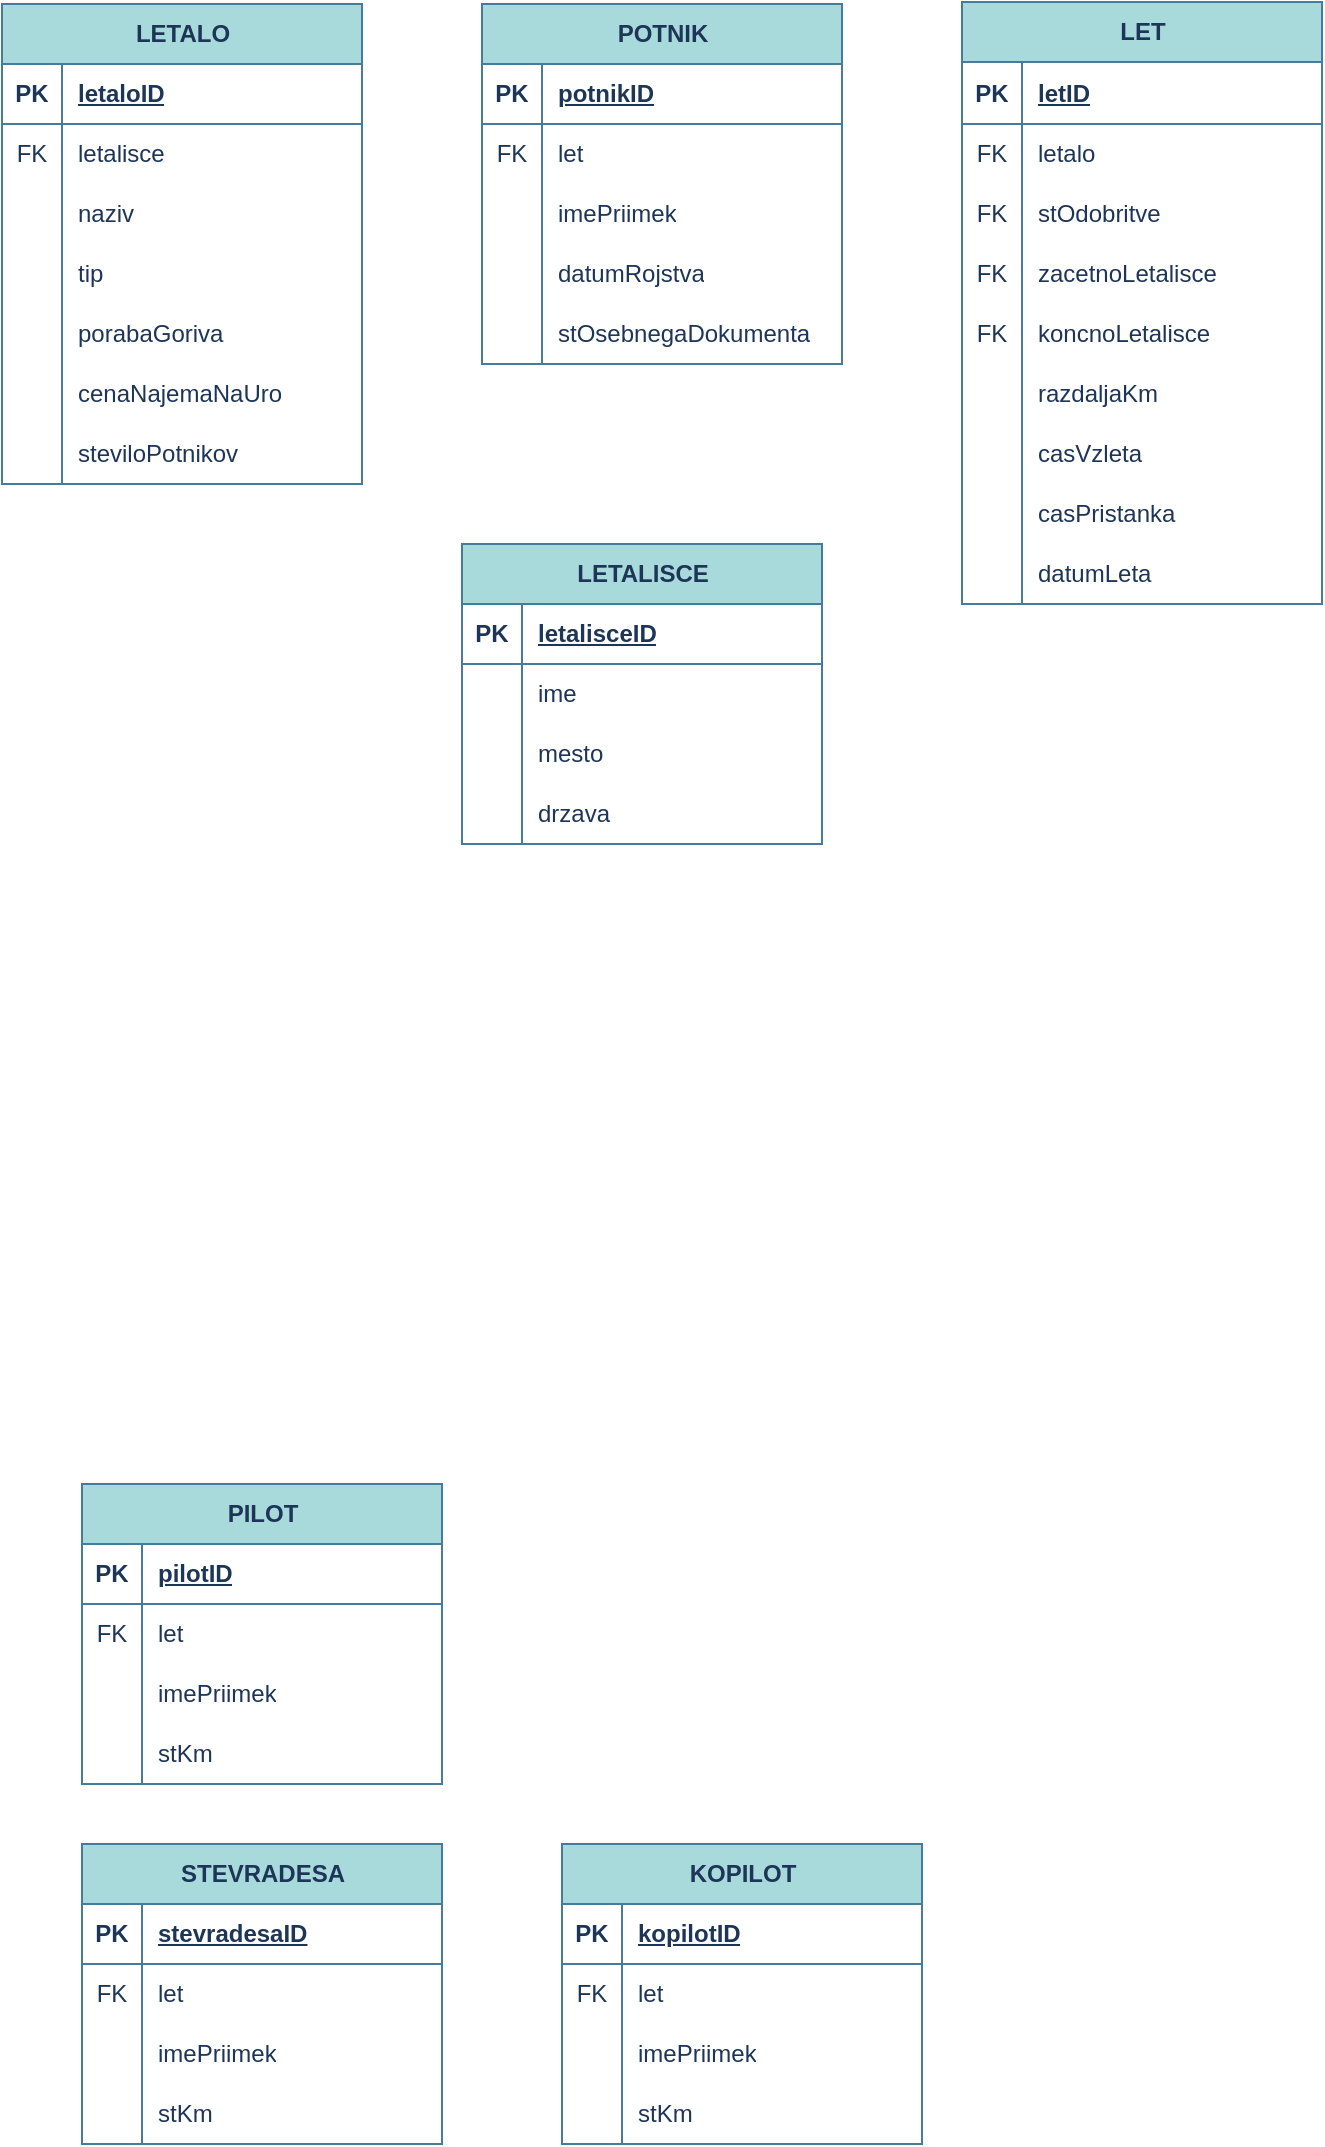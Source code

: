 <mxfile version="22.0.8" type="github">
  <diagram id="R2lEEEUBdFMjLlhIrx00" name="Page-1">
    <mxGraphModel dx="1434" dy="768" grid="1" gridSize="10" guides="1" tooltips="1" connect="1" arrows="1" fold="1" page="1" pageScale="1" pageWidth="850" pageHeight="1100" math="0" shadow="0" extFonts="Permanent Marker^https://fonts.googleapis.com/css?family=Permanent+Marker">
      <root>
        <mxCell id="0" />
        <mxCell id="1" parent="0" />
        <mxCell id="egtI12HdHdnniE_U_lsM-28" value="POTNIK" style="shape=table;startSize=30;container=1;collapsible=1;childLayout=tableLayout;fixedRows=1;rowLines=0;fontStyle=1;align=center;resizeLast=1;html=1;rounded=0;labelBackgroundColor=none;fillColor=#A8DADC;strokeColor=#457B9D;fontColor=#1D3557;" parent="1" vertex="1">
          <mxGeometry x="250" y="10" width="180" height="180" as="geometry" />
        </mxCell>
        <mxCell id="egtI12HdHdnniE_U_lsM-29" value="" style="shape=tableRow;horizontal=0;startSize=0;swimlaneHead=0;swimlaneBody=0;fillColor=none;collapsible=0;dropTarget=0;points=[[0,0.5],[1,0.5]];portConstraint=eastwest;top=0;left=0;right=0;bottom=1;rounded=0;labelBackgroundColor=none;strokeColor=#457B9D;fontColor=#1D3557;" parent="egtI12HdHdnniE_U_lsM-28" vertex="1">
          <mxGeometry y="30" width="180" height="30" as="geometry" />
        </mxCell>
        <mxCell id="egtI12HdHdnniE_U_lsM-30" value="PK" style="shape=partialRectangle;connectable=0;fillColor=none;top=0;left=0;bottom=0;right=0;fontStyle=1;overflow=hidden;whiteSpace=wrap;html=1;rounded=0;labelBackgroundColor=none;strokeColor=#457B9D;fontColor=#1D3557;" parent="egtI12HdHdnniE_U_lsM-29" vertex="1">
          <mxGeometry width="30" height="30" as="geometry">
            <mxRectangle width="30" height="30" as="alternateBounds" />
          </mxGeometry>
        </mxCell>
        <mxCell id="egtI12HdHdnniE_U_lsM-31" value="potnikID" style="shape=partialRectangle;connectable=0;fillColor=none;top=0;left=0;bottom=0;right=0;align=left;spacingLeft=6;fontStyle=5;overflow=hidden;whiteSpace=wrap;html=1;rounded=0;labelBackgroundColor=none;strokeColor=#457B9D;fontColor=#1D3557;" parent="egtI12HdHdnniE_U_lsM-29" vertex="1">
          <mxGeometry x="30" width="150" height="30" as="geometry">
            <mxRectangle width="150" height="30" as="alternateBounds" />
          </mxGeometry>
        </mxCell>
        <mxCell id="BORFe823QQKGaRl6IUb--120" style="shape=tableRow;horizontal=0;startSize=0;swimlaneHead=0;swimlaneBody=0;fillColor=none;collapsible=0;dropTarget=0;points=[[0,0.5],[1,0.5]];portConstraint=eastwest;top=0;left=0;right=0;bottom=0;rounded=0;labelBackgroundColor=none;strokeColor=#457B9D;fontColor=#1D3557;" vertex="1" parent="egtI12HdHdnniE_U_lsM-28">
          <mxGeometry y="60" width="180" height="30" as="geometry" />
        </mxCell>
        <mxCell id="BORFe823QQKGaRl6IUb--121" value="FK" style="shape=partialRectangle;connectable=0;fillColor=none;top=0;left=0;bottom=0;right=0;editable=1;overflow=hidden;whiteSpace=wrap;html=1;rounded=0;labelBackgroundColor=none;strokeColor=#457B9D;fontColor=#1D3557;" vertex="1" parent="BORFe823QQKGaRl6IUb--120">
          <mxGeometry width="30" height="30" as="geometry">
            <mxRectangle width="30" height="30" as="alternateBounds" />
          </mxGeometry>
        </mxCell>
        <mxCell id="BORFe823QQKGaRl6IUb--122" value="let" style="shape=partialRectangle;connectable=0;fillColor=none;top=0;left=0;bottom=0;right=0;align=left;spacingLeft=6;overflow=hidden;whiteSpace=wrap;html=1;rounded=0;labelBackgroundColor=none;strokeColor=#457B9D;fontColor=#1D3557;" vertex="1" parent="BORFe823QQKGaRl6IUb--120">
          <mxGeometry x="30" width="150" height="30" as="geometry">
            <mxRectangle width="150" height="30" as="alternateBounds" />
          </mxGeometry>
        </mxCell>
        <mxCell id="egtI12HdHdnniE_U_lsM-32" value="" style="shape=tableRow;horizontal=0;startSize=0;swimlaneHead=0;swimlaneBody=0;fillColor=none;collapsible=0;dropTarget=0;points=[[0,0.5],[1,0.5]];portConstraint=eastwest;top=0;left=0;right=0;bottom=0;rounded=0;labelBackgroundColor=none;strokeColor=#457B9D;fontColor=#1D3557;" parent="egtI12HdHdnniE_U_lsM-28" vertex="1">
          <mxGeometry y="90" width="180" height="30" as="geometry" />
        </mxCell>
        <mxCell id="egtI12HdHdnniE_U_lsM-33" value="" style="shape=partialRectangle;connectable=0;fillColor=none;top=0;left=0;bottom=0;right=0;editable=1;overflow=hidden;whiteSpace=wrap;html=1;rounded=0;labelBackgroundColor=none;strokeColor=#457B9D;fontColor=#1D3557;" parent="egtI12HdHdnniE_U_lsM-32" vertex="1">
          <mxGeometry width="30" height="30" as="geometry">
            <mxRectangle width="30" height="30" as="alternateBounds" />
          </mxGeometry>
        </mxCell>
        <mxCell id="egtI12HdHdnniE_U_lsM-34" value="imePriimek" style="shape=partialRectangle;connectable=0;fillColor=none;top=0;left=0;bottom=0;right=0;align=left;spacingLeft=6;overflow=hidden;whiteSpace=wrap;html=1;rounded=0;labelBackgroundColor=none;strokeColor=#457B9D;fontColor=#1D3557;" parent="egtI12HdHdnniE_U_lsM-32" vertex="1">
          <mxGeometry x="30" width="150" height="30" as="geometry">
            <mxRectangle width="150" height="30" as="alternateBounds" />
          </mxGeometry>
        </mxCell>
        <mxCell id="egtI12HdHdnniE_U_lsM-35" value="" style="shape=tableRow;horizontal=0;startSize=0;swimlaneHead=0;swimlaneBody=0;fillColor=none;collapsible=0;dropTarget=0;points=[[0,0.5],[1,0.5]];portConstraint=eastwest;top=0;left=0;right=0;bottom=0;rounded=0;labelBackgroundColor=none;strokeColor=#457B9D;fontColor=#1D3557;" parent="egtI12HdHdnniE_U_lsM-28" vertex="1">
          <mxGeometry y="120" width="180" height="30" as="geometry" />
        </mxCell>
        <mxCell id="egtI12HdHdnniE_U_lsM-36" value="" style="shape=partialRectangle;connectable=0;fillColor=none;top=0;left=0;bottom=0;right=0;editable=1;overflow=hidden;whiteSpace=wrap;html=1;rounded=0;labelBackgroundColor=none;strokeColor=#457B9D;fontColor=#1D3557;" parent="egtI12HdHdnniE_U_lsM-35" vertex="1">
          <mxGeometry width="30" height="30" as="geometry">
            <mxRectangle width="30" height="30" as="alternateBounds" />
          </mxGeometry>
        </mxCell>
        <mxCell id="egtI12HdHdnniE_U_lsM-37" value="datumRojstva" style="shape=partialRectangle;connectable=0;fillColor=none;top=0;left=0;bottom=0;right=0;align=left;spacingLeft=6;overflow=hidden;whiteSpace=wrap;html=1;rounded=0;labelBackgroundColor=none;strokeColor=#457B9D;fontColor=#1D3557;" parent="egtI12HdHdnniE_U_lsM-35" vertex="1">
          <mxGeometry x="30" width="150" height="30" as="geometry">
            <mxRectangle width="150" height="30" as="alternateBounds" />
          </mxGeometry>
        </mxCell>
        <mxCell id="egtI12HdHdnniE_U_lsM-38" value="" style="shape=tableRow;horizontal=0;startSize=0;swimlaneHead=0;swimlaneBody=0;fillColor=none;collapsible=0;dropTarget=0;points=[[0,0.5],[1,0.5]];portConstraint=eastwest;top=0;left=0;right=0;bottom=0;rounded=0;labelBackgroundColor=none;strokeColor=#457B9D;fontColor=#1D3557;" parent="egtI12HdHdnniE_U_lsM-28" vertex="1">
          <mxGeometry y="150" width="180" height="30" as="geometry" />
        </mxCell>
        <mxCell id="egtI12HdHdnniE_U_lsM-39" value="" style="shape=partialRectangle;connectable=0;fillColor=none;top=0;left=0;bottom=0;right=0;editable=1;overflow=hidden;whiteSpace=wrap;html=1;rounded=0;labelBackgroundColor=none;strokeColor=#457B9D;fontColor=#1D3557;" parent="egtI12HdHdnniE_U_lsM-38" vertex="1">
          <mxGeometry width="30" height="30" as="geometry">
            <mxRectangle width="30" height="30" as="alternateBounds" />
          </mxGeometry>
        </mxCell>
        <mxCell id="egtI12HdHdnniE_U_lsM-40" value="stOsebnegaDokumenta" style="shape=partialRectangle;connectable=0;fillColor=none;top=0;left=0;bottom=0;right=0;align=left;spacingLeft=6;overflow=hidden;whiteSpace=wrap;html=1;rounded=0;labelBackgroundColor=none;strokeColor=#457B9D;fontColor=#1D3557;" parent="egtI12HdHdnniE_U_lsM-38" vertex="1">
          <mxGeometry x="30" width="150" height="30" as="geometry">
            <mxRectangle width="150" height="30" as="alternateBounds" />
          </mxGeometry>
        </mxCell>
        <mxCell id="BORFe823QQKGaRl6IUb--1" value="LET" style="shape=table;startSize=30;container=1;collapsible=1;childLayout=tableLayout;fixedRows=1;rowLines=0;fontStyle=1;align=center;resizeLast=1;html=1;rounded=0;labelBackgroundColor=none;fillColor=#A8DADC;strokeColor=#457B9D;fontColor=#1D3557;" vertex="1" parent="1">
          <mxGeometry x="490" y="9" width="180" height="301" as="geometry" />
        </mxCell>
        <mxCell id="BORFe823QQKGaRl6IUb--2" value="" style="shape=tableRow;horizontal=0;startSize=0;swimlaneHead=0;swimlaneBody=0;fillColor=none;collapsible=0;dropTarget=0;points=[[0,0.5],[1,0.5]];portConstraint=eastwest;top=0;left=0;right=0;bottom=1;rounded=0;labelBackgroundColor=none;strokeColor=#457B9D;fontColor=#1D3557;" vertex="1" parent="BORFe823QQKGaRl6IUb--1">
          <mxGeometry y="30" width="180" height="31" as="geometry" />
        </mxCell>
        <mxCell id="BORFe823QQKGaRl6IUb--3" value="PK" style="shape=partialRectangle;connectable=0;fillColor=none;top=0;left=0;bottom=0;right=0;fontStyle=1;overflow=hidden;whiteSpace=wrap;html=1;rounded=0;labelBackgroundColor=none;strokeColor=#457B9D;fontColor=#1D3557;" vertex="1" parent="BORFe823QQKGaRl6IUb--2">
          <mxGeometry width="30" height="31" as="geometry">
            <mxRectangle width="30" height="31" as="alternateBounds" />
          </mxGeometry>
        </mxCell>
        <mxCell id="BORFe823QQKGaRl6IUb--4" value="letID" style="shape=partialRectangle;connectable=0;fillColor=none;top=0;left=0;bottom=0;right=0;align=left;spacingLeft=6;fontStyle=5;overflow=hidden;whiteSpace=wrap;html=1;rounded=0;labelBackgroundColor=none;strokeColor=#457B9D;fontColor=#1D3557;" vertex="1" parent="BORFe823QQKGaRl6IUb--2">
          <mxGeometry x="30" width="150" height="31" as="geometry">
            <mxRectangle width="150" height="31" as="alternateBounds" />
          </mxGeometry>
        </mxCell>
        <mxCell id="BORFe823QQKGaRl6IUb--95" style="shape=tableRow;horizontal=0;startSize=0;swimlaneHead=0;swimlaneBody=0;fillColor=none;collapsible=0;dropTarget=0;points=[[0,0.5],[1,0.5]];portConstraint=eastwest;top=0;left=0;right=0;bottom=0;rounded=0;labelBackgroundColor=none;strokeColor=#457B9D;fontColor=#1D3557;" vertex="1" parent="BORFe823QQKGaRl6IUb--1">
          <mxGeometry y="61" width="180" height="30" as="geometry" />
        </mxCell>
        <mxCell id="BORFe823QQKGaRl6IUb--96" value="FK" style="shape=partialRectangle;connectable=0;fillColor=none;top=0;left=0;bottom=0;right=0;editable=1;overflow=hidden;whiteSpace=wrap;html=1;rounded=0;labelBackgroundColor=none;strokeColor=#457B9D;fontColor=#1D3557;" vertex="1" parent="BORFe823QQKGaRl6IUb--95">
          <mxGeometry width="30" height="30" as="geometry">
            <mxRectangle width="30" height="30" as="alternateBounds" />
          </mxGeometry>
        </mxCell>
        <mxCell id="BORFe823QQKGaRl6IUb--97" value="letalo" style="shape=partialRectangle;connectable=0;fillColor=none;top=0;left=0;bottom=0;right=0;align=left;spacingLeft=6;overflow=hidden;whiteSpace=wrap;html=1;rounded=0;labelBackgroundColor=none;strokeColor=#457B9D;fontColor=#1D3557;" vertex="1" parent="BORFe823QQKGaRl6IUb--95">
          <mxGeometry x="30" width="150" height="30" as="geometry">
            <mxRectangle width="150" height="30" as="alternateBounds" />
          </mxGeometry>
        </mxCell>
        <mxCell id="BORFe823QQKGaRl6IUb--98" style="shape=tableRow;horizontal=0;startSize=0;swimlaneHead=0;swimlaneBody=0;fillColor=none;collapsible=0;dropTarget=0;points=[[0,0.5],[1,0.5]];portConstraint=eastwest;top=0;left=0;right=0;bottom=0;rounded=0;labelBackgroundColor=none;strokeColor=#457B9D;fontColor=#1D3557;" vertex="1" parent="BORFe823QQKGaRl6IUb--1">
          <mxGeometry y="91" width="180" height="30" as="geometry" />
        </mxCell>
        <mxCell id="BORFe823QQKGaRl6IUb--99" value="FK" style="shape=partialRectangle;connectable=0;fillColor=none;top=0;left=0;bottom=0;right=0;editable=1;overflow=hidden;whiteSpace=wrap;html=1;rounded=0;labelBackgroundColor=none;strokeColor=#457B9D;fontColor=#1D3557;" vertex="1" parent="BORFe823QQKGaRl6IUb--98">
          <mxGeometry width="30" height="30" as="geometry">
            <mxRectangle width="30" height="30" as="alternateBounds" />
          </mxGeometry>
        </mxCell>
        <mxCell id="BORFe823QQKGaRl6IUb--100" value="stOdobritve" style="shape=partialRectangle;connectable=0;fillColor=none;top=0;left=0;bottom=0;right=0;align=left;spacingLeft=6;overflow=hidden;whiteSpace=wrap;html=1;rounded=0;labelBackgroundColor=none;strokeColor=#457B9D;fontColor=#1D3557;" vertex="1" parent="BORFe823QQKGaRl6IUb--98">
          <mxGeometry x="30" width="150" height="30" as="geometry">
            <mxRectangle width="150" height="30" as="alternateBounds" />
          </mxGeometry>
        </mxCell>
        <mxCell id="BORFe823QQKGaRl6IUb--5" value="" style="shape=tableRow;horizontal=0;startSize=0;swimlaneHead=0;swimlaneBody=0;fillColor=none;collapsible=0;dropTarget=0;points=[[0,0.5],[1,0.5]];portConstraint=eastwest;top=0;left=0;right=0;bottom=0;rounded=0;labelBackgroundColor=none;strokeColor=#457B9D;fontColor=#1D3557;" vertex="1" parent="BORFe823QQKGaRl6IUb--1">
          <mxGeometry y="121" width="180" height="30" as="geometry" />
        </mxCell>
        <mxCell id="BORFe823QQKGaRl6IUb--6" value="FK" style="shape=partialRectangle;connectable=0;fillColor=none;top=0;left=0;bottom=0;right=0;editable=1;overflow=hidden;whiteSpace=wrap;html=1;rounded=0;labelBackgroundColor=none;strokeColor=#457B9D;fontColor=#1D3557;" vertex="1" parent="BORFe823QQKGaRl6IUb--5">
          <mxGeometry width="30" height="30" as="geometry">
            <mxRectangle width="30" height="30" as="alternateBounds" />
          </mxGeometry>
        </mxCell>
        <mxCell id="BORFe823QQKGaRl6IUb--7" value="zacetnoLetalisce" style="shape=partialRectangle;connectable=0;fillColor=none;top=0;left=0;bottom=0;right=0;align=left;spacingLeft=6;overflow=hidden;whiteSpace=wrap;html=1;rounded=0;labelBackgroundColor=none;strokeColor=#457B9D;fontColor=#1D3557;" vertex="1" parent="BORFe823QQKGaRl6IUb--5">
          <mxGeometry x="30" width="150" height="30" as="geometry">
            <mxRectangle width="150" height="30" as="alternateBounds" />
          </mxGeometry>
        </mxCell>
        <mxCell id="BORFe823QQKGaRl6IUb--8" value="" style="shape=tableRow;horizontal=0;startSize=0;swimlaneHead=0;swimlaneBody=0;fillColor=none;collapsible=0;dropTarget=0;points=[[0,0.5],[1,0.5]];portConstraint=eastwest;top=0;left=0;right=0;bottom=0;rounded=0;labelBackgroundColor=none;strokeColor=#457B9D;fontColor=#1D3557;" vertex="1" parent="BORFe823QQKGaRl6IUb--1">
          <mxGeometry y="151" width="180" height="30" as="geometry" />
        </mxCell>
        <mxCell id="BORFe823QQKGaRl6IUb--9" value="FK" style="shape=partialRectangle;connectable=0;fillColor=none;top=0;left=0;bottom=0;right=0;editable=1;overflow=hidden;whiteSpace=wrap;html=1;rounded=0;labelBackgroundColor=none;strokeColor=#457B9D;fontColor=#1D3557;" vertex="1" parent="BORFe823QQKGaRl6IUb--8">
          <mxGeometry width="30" height="30" as="geometry">
            <mxRectangle width="30" height="30" as="alternateBounds" />
          </mxGeometry>
        </mxCell>
        <mxCell id="BORFe823QQKGaRl6IUb--10" value="koncnoLetalisce" style="shape=partialRectangle;connectable=0;fillColor=none;top=0;left=0;bottom=0;right=0;align=left;spacingLeft=6;overflow=hidden;whiteSpace=wrap;html=1;rounded=0;labelBackgroundColor=none;strokeColor=#457B9D;fontColor=#1D3557;" vertex="1" parent="BORFe823QQKGaRl6IUb--8">
          <mxGeometry x="30" width="150" height="30" as="geometry">
            <mxRectangle width="150" height="30" as="alternateBounds" />
          </mxGeometry>
        </mxCell>
        <mxCell id="BORFe823QQKGaRl6IUb--11" value="" style="shape=tableRow;horizontal=0;startSize=0;swimlaneHead=0;swimlaneBody=0;fillColor=none;collapsible=0;dropTarget=0;points=[[0,0.5],[1,0.5]];portConstraint=eastwest;top=0;left=0;right=0;bottom=0;rounded=0;labelBackgroundColor=none;strokeColor=#457B9D;fontColor=#1D3557;" vertex="1" parent="BORFe823QQKGaRl6IUb--1">
          <mxGeometry y="181" width="180" height="30" as="geometry" />
        </mxCell>
        <mxCell id="BORFe823QQKGaRl6IUb--12" value="" style="shape=partialRectangle;connectable=0;fillColor=none;top=0;left=0;bottom=0;right=0;editable=1;overflow=hidden;whiteSpace=wrap;html=1;rounded=0;labelBackgroundColor=none;strokeColor=#457B9D;fontColor=#1D3557;" vertex="1" parent="BORFe823QQKGaRl6IUb--11">
          <mxGeometry width="30" height="30" as="geometry">
            <mxRectangle width="30" height="30" as="alternateBounds" />
          </mxGeometry>
        </mxCell>
        <mxCell id="BORFe823QQKGaRl6IUb--13" value="razdaljaKm" style="shape=partialRectangle;connectable=0;fillColor=none;top=0;left=0;bottom=0;right=0;align=left;spacingLeft=6;overflow=hidden;whiteSpace=wrap;html=1;rounded=0;labelBackgroundColor=none;strokeColor=#457B9D;fontColor=#1D3557;" vertex="1" parent="BORFe823QQKGaRl6IUb--11">
          <mxGeometry x="30" width="150" height="30" as="geometry">
            <mxRectangle width="150" height="30" as="alternateBounds" />
          </mxGeometry>
        </mxCell>
        <mxCell id="BORFe823QQKGaRl6IUb--76" style="shape=tableRow;horizontal=0;startSize=0;swimlaneHead=0;swimlaneBody=0;fillColor=none;collapsible=0;dropTarget=0;points=[[0,0.5],[1,0.5]];portConstraint=eastwest;top=0;left=0;right=0;bottom=0;rounded=0;labelBackgroundColor=none;strokeColor=#457B9D;fontColor=#1D3557;" vertex="1" parent="BORFe823QQKGaRl6IUb--1">
          <mxGeometry y="211" width="180" height="30" as="geometry" />
        </mxCell>
        <mxCell id="BORFe823QQKGaRl6IUb--77" style="shape=partialRectangle;connectable=0;fillColor=none;top=0;left=0;bottom=0;right=0;editable=1;overflow=hidden;whiteSpace=wrap;html=1;rounded=0;labelBackgroundColor=none;strokeColor=#457B9D;fontColor=#1D3557;" vertex="1" parent="BORFe823QQKGaRl6IUb--76">
          <mxGeometry width="30" height="30" as="geometry">
            <mxRectangle width="30" height="30" as="alternateBounds" />
          </mxGeometry>
        </mxCell>
        <mxCell id="BORFe823QQKGaRl6IUb--78" value="casVzleta" style="shape=partialRectangle;connectable=0;fillColor=none;top=0;left=0;bottom=0;right=0;align=left;spacingLeft=6;overflow=hidden;whiteSpace=wrap;html=1;rounded=0;labelBackgroundColor=none;strokeColor=#457B9D;fontColor=#1D3557;" vertex="1" parent="BORFe823QQKGaRl6IUb--76">
          <mxGeometry x="30" width="150" height="30" as="geometry">
            <mxRectangle width="150" height="30" as="alternateBounds" />
          </mxGeometry>
        </mxCell>
        <mxCell id="BORFe823QQKGaRl6IUb--79" style="shape=tableRow;horizontal=0;startSize=0;swimlaneHead=0;swimlaneBody=0;fillColor=none;collapsible=0;dropTarget=0;points=[[0,0.5],[1,0.5]];portConstraint=eastwest;top=0;left=0;right=0;bottom=0;rounded=0;labelBackgroundColor=none;strokeColor=#457B9D;fontColor=#1D3557;" vertex="1" parent="BORFe823QQKGaRl6IUb--1">
          <mxGeometry y="241" width="180" height="30" as="geometry" />
        </mxCell>
        <mxCell id="BORFe823QQKGaRl6IUb--80" style="shape=partialRectangle;connectable=0;fillColor=none;top=0;left=0;bottom=0;right=0;editable=1;overflow=hidden;whiteSpace=wrap;html=1;rounded=0;labelBackgroundColor=none;strokeColor=#457B9D;fontColor=#1D3557;" vertex="1" parent="BORFe823QQKGaRl6IUb--79">
          <mxGeometry width="30" height="30" as="geometry">
            <mxRectangle width="30" height="30" as="alternateBounds" />
          </mxGeometry>
        </mxCell>
        <mxCell id="BORFe823QQKGaRl6IUb--81" value="casPristanka" style="shape=partialRectangle;connectable=0;fillColor=none;top=0;left=0;bottom=0;right=0;align=left;spacingLeft=6;overflow=hidden;whiteSpace=wrap;html=1;rounded=0;labelBackgroundColor=none;strokeColor=#457B9D;fontColor=#1D3557;" vertex="1" parent="BORFe823QQKGaRl6IUb--79">
          <mxGeometry x="30" width="150" height="30" as="geometry">
            <mxRectangle width="150" height="30" as="alternateBounds" />
          </mxGeometry>
        </mxCell>
        <mxCell id="BORFe823QQKGaRl6IUb--82" style="shape=tableRow;horizontal=0;startSize=0;swimlaneHead=0;swimlaneBody=0;fillColor=none;collapsible=0;dropTarget=0;points=[[0,0.5],[1,0.5]];portConstraint=eastwest;top=0;left=0;right=0;bottom=0;rounded=0;labelBackgroundColor=none;strokeColor=#457B9D;fontColor=#1D3557;" vertex="1" parent="BORFe823QQKGaRl6IUb--1">
          <mxGeometry y="271" width="180" height="30" as="geometry" />
        </mxCell>
        <mxCell id="BORFe823QQKGaRl6IUb--83" style="shape=partialRectangle;connectable=0;fillColor=none;top=0;left=0;bottom=0;right=0;editable=1;overflow=hidden;whiteSpace=wrap;html=1;rounded=0;labelBackgroundColor=none;strokeColor=#457B9D;fontColor=#1D3557;" vertex="1" parent="BORFe823QQKGaRl6IUb--82">
          <mxGeometry width="30" height="30" as="geometry">
            <mxRectangle width="30" height="30" as="alternateBounds" />
          </mxGeometry>
        </mxCell>
        <mxCell id="BORFe823QQKGaRl6IUb--84" value="datumLeta" style="shape=partialRectangle;connectable=0;fillColor=none;top=0;left=0;bottom=0;right=0;align=left;spacingLeft=6;overflow=hidden;whiteSpace=wrap;html=1;rounded=0;labelBackgroundColor=none;strokeColor=#457B9D;fontColor=#1D3557;" vertex="1" parent="BORFe823QQKGaRl6IUb--82">
          <mxGeometry x="30" width="150" height="30" as="geometry">
            <mxRectangle width="150" height="30" as="alternateBounds" />
          </mxGeometry>
        </mxCell>
        <mxCell id="BORFe823QQKGaRl6IUb--50" value="LETALO" style="shape=table;startSize=30;container=1;collapsible=1;childLayout=tableLayout;fixedRows=1;rowLines=0;fontStyle=1;align=center;resizeLast=1;html=1;rounded=0;labelBackgroundColor=none;fillColor=#A8DADC;strokeColor=#457B9D;fontColor=#1D3557;" vertex="1" parent="1">
          <mxGeometry x="10" y="10" width="180" height="240" as="geometry" />
        </mxCell>
        <mxCell id="BORFe823QQKGaRl6IUb--51" value="" style="shape=tableRow;horizontal=0;startSize=0;swimlaneHead=0;swimlaneBody=0;fillColor=none;collapsible=0;dropTarget=0;points=[[0,0.5],[1,0.5]];portConstraint=eastwest;top=0;left=0;right=0;bottom=1;rounded=0;labelBackgroundColor=none;strokeColor=#457B9D;fontColor=#1D3557;" vertex="1" parent="BORFe823QQKGaRl6IUb--50">
          <mxGeometry y="30" width="180" height="30" as="geometry" />
        </mxCell>
        <mxCell id="BORFe823QQKGaRl6IUb--52" value="PK" style="shape=partialRectangle;connectable=0;fillColor=none;top=0;left=0;bottom=0;right=0;fontStyle=1;overflow=hidden;whiteSpace=wrap;html=1;rounded=0;labelBackgroundColor=none;strokeColor=#457B9D;fontColor=#1D3557;" vertex="1" parent="BORFe823QQKGaRl6IUb--51">
          <mxGeometry width="30" height="30" as="geometry">
            <mxRectangle width="30" height="30" as="alternateBounds" />
          </mxGeometry>
        </mxCell>
        <mxCell id="BORFe823QQKGaRl6IUb--53" value="letaloID" style="shape=partialRectangle;connectable=0;fillColor=none;top=0;left=0;bottom=0;right=0;align=left;spacingLeft=6;fontStyle=5;overflow=hidden;whiteSpace=wrap;html=1;rounded=0;labelBackgroundColor=none;strokeColor=#457B9D;fontColor=#1D3557;" vertex="1" parent="BORFe823QQKGaRl6IUb--51">
          <mxGeometry x="30" width="150" height="30" as="geometry">
            <mxRectangle width="150" height="30" as="alternateBounds" />
          </mxGeometry>
        </mxCell>
        <mxCell id="BORFe823QQKGaRl6IUb--191" style="shape=tableRow;horizontal=0;startSize=0;swimlaneHead=0;swimlaneBody=0;fillColor=none;collapsible=0;dropTarget=0;points=[[0,0.5],[1,0.5]];portConstraint=eastwest;top=0;left=0;right=0;bottom=0;rounded=0;labelBackgroundColor=none;strokeColor=#457B9D;fontColor=#1D3557;" vertex="1" parent="BORFe823QQKGaRl6IUb--50">
          <mxGeometry y="60" width="180" height="30" as="geometry" />
        </mxCell>
        <mxCell id="BORFe823QQKGaRl6IUb--192" value="FK" style="shape=partialRectangle;connectable=0;fillColor=none;top=0;left=0;bottom=0;right=0;editable=1;overflow=hidden;whiteSpace=wrap;html=1;rounded=0;labelBackgroundColor=none;strokeColor=#457B9D;fontColor=#1D3557;" vertex="1" parent="BORFe823QQKGaRl6IUb--191">
          <mxGeometry width="30" height="30" as="geometry">
            <mxRectangle width="30" height="30" as="alternateBounds" />
          </mxGeometry>
        </mxCell>
        <mxCell id="BORFe823QQKGaRl6IUb--193" value="letalisce" style="shape=partialRectangle;connectable=0;fillColor=none;top=0;left=0;bottom=0;right=0;align=left;spacingLeft=6;overflow=hidden;whiteSpace=wrap;html=1;rounded=0;labelBackgroundColor=none;strokeColor=#457B9D;fontColor=#1D3557;" vertex="1" parent="BORFe823QQKGaRl6IUb--191">
          <mxGeometry x="30" width="150" height="30" as="geometry">
            <mxRectangle width="150" height="30" as="alternateBounds" />
          </mxGeometry>
        </mxCell>
        <mxCell id="BORFe823QQKGaRl6IUb--54" value="" style="shape=tableRow;horizontal=0;startSize=0;swimlaneHead=0;swimlaneBody=0;fillColor=none;collapsible=0;dropTarget=0;points=[[0,0.5],[1,0.5]];portConstraint=eastwest;top=0;left=0;right=0;bottom=0;rounded=0;labelBackgroundColor=none;strokeColor=#457B9D;fontColor=#1D3557;" vertex="1" parent="BORFe823QQKGaRl6IUb--50">
          <mxGeometry y="90" width="180" height="30" as="geometry" />
        </mxCell>
        <mxCell id="BORFe823QQKGaRl6IUb--55" value="" style="shape=partialRectangle;connectable=0;fillColor=none;top=0;left=0;bottom=0;right=0;editable=1;overflow=hidden;whiteSpace=wrap;html=1;rounded=0;labelBackgroundColor=none;strokeColor=#457B9D;fontColor=#1D3557;" vertex="1" parent="BORFe823QQKGaRl6IUb--54">
          <mxGeometry width="30" height="30" as="geometry">
            <mxRectangle width="30" height="30" as="alternateBounds" />
          </mxGeometry>
        </mxCell>
        <mxCell id="BORFe823QQKGaRl6IUb--56" value="naziv" style="shape=partialRectangle;connectable=0;fillColor=none;top=0;left=0;bottom=0;right=0;align=left;spacingLeft=6;overflow=hidden;whiteSpace=wrap;html=1;rounded=0;labelBackgroundColor=none;strokeColor=#457B9D;fontColor=#1D3557;" vertex="1" parent="BORFe823QQKGaRl6IUb--54">
          <mxGeometry x="30" width="150" height="30" as="geometry">
            <mxRectangle width="150" height="30" as="alternateBounds" />
          </mxGeometry>
        </mxCell>
        <mxCell id="BORFe823QQKGaRl6IUb--57" value="" style="shape=tableRow;horizontal=0;startSize=0;swimlaneHead=0;swimlaneBody=0;fillColor=none;collapsible=0;dropTarget=0;points=[[0,0.5],[1,0.5]];portConstraint=eastwest;top=0;left=0;right=0;bottom=0;rounded=0;labelBackgroundColor=none;strokeColor=#457B9D;fontColor=#1D3557;" vertex="1" parent="BORFe823QQKGaRl6IUb--50">
          <mxGeometry y="120" width="180" height="30" as="geometry" />
        </mxCell>
        <mxCell id="BORFe823QQKGaRl6IUb--58" value="" style="shape=partialRectangle;connectable=0;fillColor=none;top=0;left=0;bottom=0;right=0;editable=1;overflow=hidden;whiteSpace=wrap;html=1;rounded=0;labelBackgroundColor=none;strokeColor=#457B9D;fontColor=#1D3557;" vertex="1" parent="BORFe823QQKGaRl6IUb--57">
          <mxGeometry width="30" height="30" as="geometry">
            <mxRectangle width="30" height="30" as="alternateBounds" />
          </mxGeometry>
        </mxCell>
        <mxCell id="BORFe823QQKGaRl6IUb--59" value="tip" style="shape=partialRectangle;connectable=0;fillColor=none;top=0;left=0;bottom=0;right=0;align=left;spacingLeft=6;overflow=hidden;whiteSpace=wrap;html=1;rounded=0;labelBackgroundColor=none;strokeColor=#457B9D;fontColor=#1D3557;" vertex="1" parent="BORFe823QQKGaRl6IUb--57">
          <mxGeometry x="30" width="150" height="30" as="geometry">
            <mxRectangle width="150" height="30" as="alternateBounds" />
          </mxGeometry>
        </mxCell>
        <mxCell id="BORFe823QQKGaRl6IUb--60" value="" style="shape=tableRow;horizontal=0;startSize=0;swimlaneHead=0;swimlaneBody=0;fillColor=none;collapsible=0;dropTarget=0;points=[[0,0.5],[1,0.5]];portConstraint=eastwest;top=0;left=0;right=0;bottom=0;rounded=0;labelBackgroundColor=none;strokeColor=#457B9D;fontColor=#1D3557;" vertex="1" parent="BORFe823QQKGaRl6IUb--50">
          <mxGeometry y="150" width="180" height="30" as="geometry" />
        </mxCell>
        <mxCell id="BORFe823QQKGaRl6IUb--61" value="" style="shape=partialRectangle;connectable=0;fillColor=none;top=0;left=0;bottom=0;right=0;editable=1;overflow=hidden;whiteSpace=wrap;html=1;rounded=0;labelBackgroundColor=none;strokeColor=#457B9D;fontColor=#1D3557;" vertex="1" parent="BORFe823QQKGaRl6IUb--60">
          <mxGeometry width="30" height="30" as="geometry">
            <mxRectangle width="30" height="30" as="alternateBounds" />
          </mxGeometry>
        </mxCell>
        <mxCell id="BORFe823QQKGaRl6IUb--62" value="porabaGoriva" style="shape=partialRectangle;connectable=0;fillColor=none;top=0;left=0;bottom=0;right=0;align=left;spacingLeft=6;overflow=hidden;whiteSpace=wrap;html=1;rounded=0;labelBackgroundColor=none;strokeColor=#457B9D;fontColor=#1D3557;" vertex="1" parent="BORFe823QQKGaRl6IUb--60">
          <mxGeometry x="30" width="150" height="30" as="geometry">
            <mxRectangle width="150" height="30" as="alternateBounds" />
          </mxGeometry>
        </mxCell>
        <mxCell id="BORFe823QQKGaRl6IUb--101" style="shape=tableRow;horizontal=0;startSize=0;swimlaneHead=0;swimlaneBody=0;fillColor=none;collapsible=0;dropTarget=0;points=[[0,0.5],[1,0.5]];portConstraint=eastwest;top=0;left=0;right=0;bottom=0;rounded=0;labelBackgroundColor=none;strokeColor=#457B9D;fontColor=#1D3557;" vertex="1" parent="BORFe823QQKGaRl6IUb--50">
          <mxGeometry y="180" width="180" height="30" as="geometry" />
        </mxCell>
        <mxCell id="BORFe823QQKGaRl6IUb--102" style="shape=partialRectangle;connectable=0;fillColor=none;top=0;left=0;bottom=0;right=0;editable=1;overflow=hidden;whiteSpace=wrap;html=1;rounded=0;labelBackgroundColor=none;strokeColor=#457B9D;fontColor=#1D3557;" vertex="1" parent="BORFe823QQKGaRl6IUb--101">
          <mxGeometry width="30" height="30" as="geometry">
            <mxRectangle width="30" height="30" as="alternateBounds" />
          </mxGeometry>
        </mxCell>
        <mxCell id="BORFe823QQKGaRl6IUb--103" value="cenaNajemaNaUro" style="shape=partialRectangle;connectable=0;fillColor=none;top=0;left=0;bottom=0;right=0;align=left;spacingLeft=6;overflow=hidden;whiteSpace=wrap;html=1;rounded=0;labelBackgroundColor=none;strokeColor=#457B9D;fontColor=#1D3557;" vertex="1" parent="BORFe823QQKGaRl6IUb--101">
          <mxGeometry x="30" width="150" height="30" as="geometry">
            <mxRectangle width="150" height="30" as="alternateBounds" />
          </mxGeometry>
        </mxCell>
        <mxCell id="BORFe823QQKGaRl6IUb--104" style="shape=tableRow;horizontal=0;startSize=0;swimlaneHead=0;swimlaneBody=0;fillColor=none;collapsible=0;dropTarget=0;points=[[0,0.5],[1,0.5]];portConstraint=eastwest;top=0;left=0;right=0;bottom=0;rounded=0;labelBackgroundColor=none;strokeColor=#457B9D;fontColor=#1D3557;" vertex="1" parent="BORFe823QQKGaRl6IUb--50">
          <mxGeometry y="210" width="180" height="30" as="geometry" />
        </mxCell>
        <mxCell id="BORFe823QQKGaRl6IUb--105" style="shape=partialRectangle;connectable=0;fillColor=none;top=0;left=0;bottom=0;right=0;editable=1;overflow=hidden;whiteSpace=wrap;html=1;rounded=0;labelBackgroundColor=none;strokeColor=#457B9D;fontColor=#1D3557;" vertex="1" parent="BORFe823QQKGaRl6IUb--104">
          <mxGeometry width="30" height="30" as="geometry">
            <mxRectangle width="30" height="30" as="alternateBounds" />
          </mxGeometry>
        </mxCell>
        <mxCell id="BORFe823QQKGaRl6IUb--106" value="steviloPotnikov" style="shape=partialRectangle;connectable=0;fillColor=none;top=0;left=0;bottom=0;right=0;align=left;spacingLeft=6;overflow=hidden;whiteSpace=wrap;html=1;rounded=0;labelBackgroundColor=none;strokeColor=#457B9D;fontColor=#1D3557;" vertex="1" parent="BORFe823QQKGaRl6IUb--104">
          <mxGeometry x="30" width="150" height="30" as="geometry">
            <mxRectangle width="150" height="30" as="alternateBounds" />
          </mxGeometry>
        </mxCell>
        <mxCell id="BORFe823QQKGaRl6IUb--123" value="PILOT" style="shape=table;startSize=30;container=1;collapsible=1;childLayout=tableLayout;fixedRows=1;rowLines=0;fontStyle=1;align=center;resizeLast=1;html=1;rounded=0;labelBackgroundColor=none;fillColor=#A8DADC;strokeColor=#457B9D;fontColor=#1D3557;" vertex="1" parent="1">
          <mxGeometry x="50" y="750" width="180" height="150" as="geometry" />
        </mxCell>
        <mxCell id="BORFe823QQKGaRl6IUb--124" value="" style="shape=tableRow;horizontal=0;startSize=0;swimlaneHead=0;swimlaneBody=0;fillColor=none;collapsible=0;dropTarget=0;points=[[0,0.5],[1,0.5]];portConstraint=eastwest;top=0;left=0;right=0;bottom=1;rounded=0;labelBackgroundColor=none;strokeColor=#457B9D;fontColor=#1D3557;" vertex="1" parent="BORFe823QQKGaRl6IUb--123">
          <mxGeometry y="30" width="180" height="30" as="geometry" />
        </mxCell>
        <mxCell id="BORFe823QQKGaRl6IUb--125" value="PK" style="shape=partialRectangle;connectable=0;fillColor=none;top=0;left=0;bottom=0;right=0;fontStyle=1;overflow=hidden;whiteSpace=wrap;html=1;rounded=0;labelBackgroundColor=none;strokeColor=#457B9D;fontColor=#1D3557;" vertex="1" parent="BORFe823QQKGaRl6IUb--124">
          <mxGeometry width="30" height="30" as="geometry">
            <mxRectangle width="30" height="30" as="alternateBounds" />
          </mxGeometry>
        </mxCell>
        <mxCell id="BORFe823QQKGaRl6IUb--126" value="pilotID" style="shape=partialRectangle;connectable=0;fillColor=none;top=0;left=0;bottom=0;right=0;align=left;spacingLeft=6;fontStyle=5;overflow=hidden;whiteSpace=wrap;html=1;rounded=0;labelBackgroundColor=none;strokeColor=#457B9D;fontColor=#1D3557;" vertex="1" parent="BORFe823QQKGaRl6IUb--124">
          <mxGeometry x="30" width="150" height="30" as="geometry">
            <mxRectangle width="150" height="30" as="alternateBounds" />
          </mxGeometry>
        </mxCell>
        <mxCell id="BORFe823QQKGaRl6IUb--127" style="shape=tableRow;horizontal=0;startSize=0;swimlaneHead=0;swimlaneBody=0;fillColor=none;collapsible=0;dropTarget=0;points=[[0,0.5],[1,0.5]];portConstraint=eastwest;top=0;left=0;right=0;bottom=0;rounded=0;labelBackgroundColor=none;strokeColor=#457B9D;fontColor=#1D3557;" vertex="1" parent="BORFe823QQKGaRl6IUb--123">
          <mxGeometry y="60" width="180" height="30" as="geometry" />
        </mxCell>
        <mxCell id="BORFe823QQKGaRl6IUb--128" value="FK" style="shape=partialRectangle;connectable=0;fillColor=none;top=0;left=0;bottom=0;right=0;editable=1;overflow=hidden;whiteSpace=wrap;html=1;rounded=0;labelBackgroundColor=none;strokeColor=#457B9D;fontColor=#1D3557;" vertex="1" parent="BORFe823QQKGaRl6IUb--127">
          <mxGeometry width="30" height="30" as="geometry">
            <mxRectangle width="30" height="30" as="alternateBounds" />
          </mxGeometry>
        </mxCell>
        <mxCell id="BORFe823QQKGaRl6IUb--129" value="let" style="shape=partialRectangle;connectable=0;fillColor=none;top=0;left=0;bottom=0;right=0;align=left;spacingLeft=6;overflow=hidden;whiteSpace=wrap;html=1;rounded=0;labelBackgroundColor=none;strokeColor=#457B9D;fontColor=#1D3557;" vertex="1" parent="BORFe823QQKGaRl6IUb--127">
          <mxGeometry x="30" width="150" height="30" as="geometry">
            <mxRectangle width="150" height="30" as="alternateBounds" />
          </mxGeometry>
        </mxCell>
        <mxCell id="BORFe823QQKGaRl6IUb--130" value="" style="shape=tableRow;horizontal=0;startSize=0;swimlaneHead=0;swimlaneBody=0;fillColor=none;collapsible=0;dropTarget=0;points=[[0,0.5],[1,0.5]];portConstraint=eastwest;top=0;left=0;right=0;bottom=0;rounded=0;labelBackgroundColor=none;strokeColor=#457B9D;fontColor=#1D3557;" vertex="1" parent="BORFe823QQKGaRl6IUb--123">
          <mxGeometry y="90" width="180" height="30" as="geometry" />
        </mxCell>
        <mxCell id="BORFe823QQKGaRl6IUb--131" value="" style="shape=partialRectangle;connectable=0;fillColor=none;top=0;left=0;bottom=0;right=0;editable=1;overflow=hidden;whiteSpace=wrap;html=1;rounded=0;labelBackgroundColor=none;strokeColor=#457B9D;fontColor=#1D3557;" vertex="1" parent="BORFe823QQKGaRl6IUb--130">
          <mxGeometry width="30" height="30" as="geometry">
            <mxRectangle width="30" height="30" as="alternateBounds" />
          </mxGeometry>
        </mxCell>
        <mxCell id="BORFe823QQKGaRl6IUb--132" value="imePriimek" style="shape=partialRectangle;connectable=0;fillColor=none;top=0;left=0;bottom=0;right=0;align=left;spacingLeft=6;overflow=hidden;whiteSpace=wrap;html=1;rounded=0;labelBackgroundColor=none;strokeColor=#457B9D;fontColor=#1D3557;" vertex="1" parent="BORFe823QQKGaRl6IUb--130">
          <mxGeometry x="30" width="150" height="30" as="geometry">
            <mxRectangle width="150" height="30" as="alternateBounds" />
          </mxGeometry>
        </mxCell>
        <mxCell id="BORFe823QQKGaRl6IUb--133" value="" style="shape=tableRow;horizontal=0;startSize=0;swimlaneHead=0;swimlaneBody=0;fillColor=none;collapsible=0;dropTarget=0;points=[[0,0.5],[1,0.5]];portConstraint=eastwest;top=0;left=0;right=0;bottom=0;rounded=0;labelBackgroundColor=none;strokeColor=#457B9D;fontColor=#1D3557;" vertex="1" parent="BORFe823QQKGaRl6IUb--123">
          <mxGeometry y="120" width="180" height="30" as="geometry" />
        </mxCell>
        <mxCell id="BORFe823QQKGaRl6IUb--134" value="" style="shape=partialRectangle;connectable=0;fillColor=none;top=0;left=0;bottom=0;right=0;editable=1;overflow=hidden;whiteSpace=wrap;html=1;rounded=0;labelBackgroundColor=none;strokeColor=#457B9D;fontColor=#1D3557;" vertex="1" parent="BORFe823QQKGaRl6IUb--133">
          <mxGeometry width="30" height="30" as="geometry">
            <mxRectangle width="30" height="30" as="alternateBounds" />
          </mxGeometry>
        </mxCell>
        <mxCell id="BORFe823QQKGaRl6IUb--135" value="stKm" style="shape=partialRectangle;connectable=0;fillColor=none;top=0;left=0;bottom=0;right=0;align=left;spacingLeft=6;overflow=hidden;whiteSpace=wrap;html=1;rounded=0;labelBackgroundColor=none;strokeColor=#457B9D;fontColor=#1D3557;" vertex="1" parent="BORFe823QQKGaRl6IUb--133">
          <mxGeometry x="30" width="150" height="30" as="geometry">
            <mxRectangle width="150" height="30" as="alternateBounds" />
          </mxGeometry>
        </mxCell>
        <mxCell id="BORFe823QQKGaRl6IUb--152" value="LETALISCE" style="shape=table;startSize=30;container=1;collapsible=1;childLayout=tableLayout;fixedRows=1;rowLines=0;fontStyle=1;align=center;resizeLast=1;html=1;rounded=0;labelBackgroundColor=none;fillColor=#A8DADC;strokeColor=#457B9D;fontColor=#1D3557;" vertex="1" parent="1">
          <mxGeometry x="240" y="280" width="180" height="150" as="geometry" />
        </mxCell>
        <mxCell id="BORFe823QQKGaRl6IUb--153" value="" style="shape=tableRow;horizontal=0;startSize=0;swimlaneHead=0;swimlaneBody=0;fillColor=none;collapsible=0;dropTarget=0;points=[[0,0.5],[1,0.5]];portConstraint=eastwest;top=0;left=0;right=0;bottom=1;rounded=0;labelBackgroundColor=none;strokeColor=#457B9D;fontColor=#1D3557;" vertex="1" parent="BORFe823QQKGaRl6IUb--152">
          <mxGeometry y="30" width="180" height="30" as="geometry" />
        </mxCell>
        <mxCell id="BORFe823QQKGaRl6IUb--154" value="PK" style="shape=partialRectangle;connectable=0;fillColor=none;top=0;left=0;bottom=0;right=0;fontStyle=1;overflow=hidden;whiteSpace=wrap;html=1;rounded=0;labelBackgroundColor=none;strokeColor=#457B9D;fontColor=#1D3557;" vertex="1" parent="BORFe823QQKGaRl6IUb--153">
          <mxGeometry width="30" height="30" as="geometry">
            <mxRectangle width="30" height="30" as="alternateBounds" />
          </mxGeometry>
        </mxCell>
        <mxCell id="BORFe823QQKGaRl6IUb--155" value="letalisceID" style="shape=partialRectangle;connectable=0;fillColor=none;top=0;left=0;bottom=0;right=0;align=left;spacingLeft=6;fontStyle=5;overflow=hidden;whiteSpace=wrap;html=1;rounded=0;labelBackgroundColor=none;strokeColor=#457B9D;fontColor=#1D3557;" vertex="1" parent="BORFe823QQKGaRl6IUb--153">
          <mxGeometry x="30" width="150" height="30" as="geometry">
            <mxRectangle width="150" height="30" as="alternateBounds" />
          </mxGeometry>
        </mxCell>
        <mxCell id="BORFe823QQKGaRl6IUb--156" style="shape=tableRow;horizontal=0;startSize=0;swimlaneHead=0;swimlaneBody=0;fillColor=none;collapsible=0;dropTarget=0;points=[[0,0.5],[1,0.5]];portConstraint=eastwest;top=0;left=0;right=0;bottom=0;rounded=0;labelBackgroundColor=none;strokeColor=#457B9D;fontColor=#1D3557;" vertex="1" parent="BORFe823QQKGaRl6IUb--152">
          <mxGeometry y="60" width="180" height="30" as="geometry" />
        </mxCell>
        <mxCell id="BORFe823QQKGaRl6IUb--157" value="" style="shape=partialRectangle;connectable=0;fillColor=none;top=0;left=0;bottom=0;right=0;editable=1;overflow=hidden;whiteSpace=wrap;html=1;rounded=0;labelBackgroundColor=none;strokeColor=#457B9D;fontColor=#1D3557;" vertex="1" parent="BORFe823QQKGaRl6IUb--156">
          <mxGeometry width="30" height="30" as="geometry">
            <mxRectangle width="30" height="30" as="alternateBounds" />
          </mxGeometry>
        </mxCell>
        <mxCell id="BORFe823QQKGaRl6IUb--158" value="ime" style="shape=partialRectangle;connectable=0;fillColor=none;top=0;left=0;bottom=0;right=0;align=left;spacingLeft=6;overflow=hidden;whiteSpace=wrap;html=1;rounded=0;labelBackgroundColor=none;strokeColor=#457B9D;fontColor=#1D3557;" vertex="1" parent="BORFe823QQKGaRl6IUb--156">
          <mxGeometry x="30" width="150" height="30" as="geometry">
            <mxRectangle width="150" height="30" as="alternateBounds" />
          </mxGeometry>
        </mxCell>
        <mxCell id="BORFe823QQKGaRl6IUb--159" value="" style="shape=tableRow;horizontal=0;startSize=0;swimlaneHead=0;swimlaneBody=0;fillColor=none;collapsible=0;dropTarget=0;points=[[0,0.5],[1,0.5]];portConstraint=eastwest;top=0;left=0;right=0;bottom=0;rounded=0;labelBackgroundColor=none;strokeColor=#457B9D;fontColor=#1D3557;" vertex="1" parent="BORFe823QQKGaRl6IUb--152">
          <mxGeometry y="90" width="180" height="30" as="geometry" />
        </mxCell>
        <mxCell id="BORFe823QQKGaRl6IUb--160" value="" style="shape=partialRectangle;connectable=0;fillColor=none;top=0;left=0;bottom=0;right=0;editable=1;overflow=hidden;whiteSpace=wrap;html=1;rounded=0;labelBackgroundColor=none;strokeColor=#457B9D;fontColor=#1D3557;" vertex="1" parent="BORFe823QQKGaRl6IUb--159">
          <mxGeometry width="30" height="30" as="geometry">
            <mxRectangle width="30" height="30" as="alternateBounds" />
          </mxGeometry>
        </mxCell>
        <mxCell id="BORFe823QQKGaRl6IUb--161" value="mesto" style="shape=partialRectangle;connectable=0;fillColor=none;top=0;left=0;bottom=0;right=0;align=left;spacingLeft=6;overflow=hidden;whiteSpace=wrap;html=1;rounded=0;labelBackgroundColor=none;strokeColor=#457B9D;fontColor=#1D3557;" vertex="1" parent="BORFe823QQKGaRl6IUb--159">
          <mxGeometry x="30" width="150" height="30" as="geometry">
            <mxRectangle width="150" height="30" as="alternateBounds" />
          </mxGeometry>
        </mxCell>
        <mxCell id="BORFe823QQKGaRl6IUb--162" value="" style="shape=tableRow;horizontal=0;startSize=0;swimlaneHead=0;swimlaneBody=0;fillColor=none;collapsible=0;dropTarget=0;points=[[0,0.5],[1,0.5]];portConstraint=eastwest;top=0;left=0;right=0;bottom=0;rounded=0;labelBackgroundColor=none;strokeColor=#457B9D;fontColor=#1D3557;" vertex="1" parent="BORFe823QQKGaRl6IUb--152">
          <mxGeometry y="120" width="180" height="30" as="geometry" />
        </mxCell>
        <mxCell id="BORFe823QQKGaRl6IUb--163" value="" style="shape=partialRectangle;connectable=0;fillColor=none;top=0;left=0;bottom=0;right=0;editable=1;overflow=hidden;whiteSpace=wrap;html=1;rounded=0;labelBackgroundColor=none;strokeColor=#457B9D;fontColor=#1D3557;" vertex="1" parent="BORFe823QQKGaRl6IUb--162">
          <mxGeometry width="30" height="30" as="geometry">
            <mxRectangle width="30" height="30" as="alternateBounds" />
          </mxGeometry>
        </mxCell>
        <mxCell id="BORFe823QQKGaRl6IUb--164" value="drzava" style="shape=partialRectangle;connectable=0;fillColor=none;top=0;left=0;bottom=0;right=0;align=left;spacingLeft=6;overflow=hidden;whiteSpace=wrap;html=1;rounded=0;labelBackgroundColor=none;strokeColor=#457B9D;fontColor=#1D3557;" vertex="1" parent="BORFe823QQKGaRl6IUb--162">
          <mxGeometry x="30" width="150" height="30" as="geometry">
            <mxRectangle width="150" height="30" as="alternateBounds" />
          </mxGeometry>
        </mxCell>
        <mxCell id="BORFe823QQKGaRl6IUb--165" value="STEVRADESA" style="shape=table;startSize=30;container=1;collapsible=1;childLayout=tableLayout;fixedRows=1;rowLines=0;fontStyle=1;align=center;resizeLast=1;html=1;rounded=0;labelBackgroundColor=none;fillColor=#A8DADC;strokeColor=#457B9D;fontColor=#1D3557;" vertex="1" parent="1">
          <mxGeometry x="50" y="930" width="180" height="150" as="geometry" />
        </mxCell>
        <mxCell id="BORFe823QQKGaRl6IUb--166" value="" style="shape=tableRow;horizontal=0;startSize=0;swimlaneHead=0;swimlaneBody=0;fillColor=none;collapsible=0;dropTarget=0;points=[[0,0.5],[1,0.5]];portConstraint=eastwest;top=0;left=0;right=0;bottom=1;rounded=0;labelBackgroundColor=none;strokeColor=#457B9D;fontColor=#1D3557;" vertex="1" parent="BORFe823QQKGaRl6IUb--165">
          <mxGeometry y="30" width="180" height="30" as="geometry" />
        </mxCell>
        <mxCell id="BORFe823QQKGaRl6IUb--167" value="PK" style="shape=partialRectangle;connectable=0;fillColor=none;top=0;left=0;bottom=0;right=0;fontStyle=1;overflow=hidden;whiteSpace=wrap;html=1;rounded=0;labelBackgroundColor=none;strokeColor=#457B9D;fontColor=#1D3557;" vertex="1" parent="BORFe823QQKGaRl6IUb--166">
          <mxGeometry width="30" height="30" as="geometry">
            <mxRectangle width="30" height="30" as="alternateBounds" />
          </mxGeometry>
        </mxCell>
        <mxCell id="BORFe823QQKGaRl6IUb--168" value="stevradesaID" style="shape=partialRectangle;connectable=0;fillColor=none;top=0;left=0;bottom=0;right=0;align=left;spacingLeft=6;fontStyle=5;overflow=hidden;whiteSpace=wrap;html=1;rounded=0;labelBackgroundColor=none;strokeColor=#457B9D;fontColor=#1D3557;" vertex="1" parent="BORFe823QQKGaRl6IUb--166">
          <mxGeometry x="30" width="150" height="30" as="geometry">
            <mxRectangle width="150" height="30" as="alternateBounds" />
          </mxGeometry>
        </mxCell>
        <mxCell id="BORFe823QQKGaRl6IUb--169" style="shape=tableRow;horizontal=0;startSize=0;swimlaneHead=0;swimlaneBody=0;fillColor=none;collapsible=0;dropTarget=0;points=[[0,0.5],[1,0.5]];portConstraint=eastwest;top=0;left=0;right=0;bottom=0;rounded=0;labelBackgroundColor=none;strokeColor=#457B9D;fontColor=#1D3557;" vertex="1" parent="BORFe823QQKGaRl6IUb--165">
          <mxGeometry y="60" width="180" height="30" as="geometry" />
        </mxCell>
        <mxCell id="BORFe823QQKGaRl6IUb--170" value="FK" style="shape=partialRectangle;connectable=0;fillColor=none;top=0;left=0;bottom=0;right=0;editable=1;overflow=hidden;whiteSpace=wrap;html=1;rounded=0;labelBackgroundColor=none;strokeColor=#457B9D;fontColor=#1D3557;" vertex="1" parent="BORFe823QQKGaRl6IUb--169">
          <mxGeometry width="30" height="30" as="geometry">
            <mxRectangle width="30" height="30" as="alternateBounds" />
          </mxGeometry>
        </mxCell>
        <mxCell id="BORFe823QQKGaRl6IUb--171" value="let" style="shape=partialRectangle;connectable=0;fillColor=none;top=0;left=0;bottom=0;right=0;align=left;spacingLeft=6;overflow=hidden;whiteSpace=wrap;html=1;rounded=0;labelBackgroundColor=none;strokeColor=#457B9D;fontColor=#1D3557;" vertex="1" parent="BORFe823QQKGaRl6IUb--169">
          <mxGeometry x="30" width="150" height="30" as="geometry">
            <mxRectangle width="150" height="30" as="alternateBounds" />
          </mxGeometry>
        </mxCell>
        <mxCell id="BORFe823QQKGaRl6IUb--172" value="" style="shape=tableRow;horizontal=0;startSize=0;swimlaneHead=0;swimlaneBody=0;fillColor=none;collapsible=0;dropTarget=0;points=[[0,0.5],[1,0.5]];portConstraint=eastwest;top=0;left=0;right=0;bottom=0;rounded=0;labelBackgroundColor=none;strokeColor=#457B9D;fontColor=#1D3557;" vertex="1" parent="BORFe823QQKGaRl6IUb--165">
          <mxGeometry y="90" width="180" height="30" as="geometry" />
        </mxCell>
        <mxCell id="BORFe823QQKGaRl6IUb--173" value="" style="shape=partialRectangle;connectable=0;fillColor=none;top=0;left=0;bottom=0;right=0;editable=1;overflow=hidden;whiteSpace=wrap;html=1;rounded=0;labelBackgroundColor=none;strokeColor=#457B9D;fontColor=#1D3557;" vertex="1" parent="BORFe823QQKGaRl6IUb--172">
          <mxGeometry width="30" height="30" as="geometry">
            <mxRectangle width="30" height="30" as="alternateBounds" />
          </mxGeometry>
        </mxCell>
        <mxCell id="BORFe823QQKGaRl6IUb--174" value="imePriimek" style="shape=partialRectangle;connectable=0;fillColor=none;top=0;left=0;bottom=0;right=0;align=left;spacingLeft=6;overflow=hidden;whiteSpace=wrap;html=1;rounded=0;labelBackgroundColor=none;strokeColor=#457B9D;fontColor=#1D3557;" vertex="1" parent="BORFe823QQKGaRl6IUb--172">
          <mxGeometry x="30" width="150" height="30" as="geometry">
            <mxRectangle width="150" height="30" as="alternateBounds" />
          </mxGeometry>
        </mxCell>
        <mxCell id="BORFe823QQKGaRl6IUb--175" value="" style="shape=tableRow;horizontal=0;startSize=0;swimlaneHead=0;swimlaneBody=0;fillColor=none;collapsible=0;dropTarget=0;points=[[0,0.5],[1,0.5]];portConstraint=eastwest;top=0;left=0;right=0;bottom=0;rounded=0;labelBackgroundColor=none;strokeColor=#457B9D;fontColor=#1D3557;" vertex="1" parent="BORFe823QQKGaRl6IUb--165">
          <mxGeometry y="120" width="180" height="30" as="geometry" />
        </mxCell>
        <mxCell id="BORFe823QQKGaRl6IUb--176" value="" style="shape=partialRectangle;connectable=0;fillColor=none;top=0;left=0;bottom=0;right=0;editable=1;overflow=hidden;whiteSpace=wrap;html=1;rounded=0;labelBackgroundColor=none;strokeColor=#457B9D;fontColor=#1D3557;" vertex="1" parent="BORFe823QQKGaRl6IUb--175">
          <mxGeometry width="30" height="30" as="geometry">
            <mxRectangle width="30" height="30" as="alternateBounds" />
          </mxGeometry>
        </mxCell>
        <mxCell id="BORFe823QQKGaRl6IUb--177" value="stKm" style="shape=partialRectangle;connectable=0;fillColor=none;top=0;left=0;bottom=0;right=0;align=left;spacingLeft=6;overflow=hidden;whiteSpace=wrap;html=1;rounded=0;labelBackgroundColor=none;strokeColor=#457B9D;fontColor=#1D3557;" vertex="1" parent="BORFe823QQKGaRl6IUb--175">
          <mxGeometry x="30" width="150" height="30" as="geometry">
            <mxRectangle width="150" height="30" as="alternateBounds" />
          </mxGeometry>
        </mxCell>
        <mxCell id="BORFe823QQKGaRl6IUb--178" value="KOPILOT" style="shape=table;startSize=30;container=1;collapsible=1;childLayout=tableLayout;fixedRows=1;rowLines=0;fontStyle=1;align=center;resizeLast=1;html=1;rounded=0;labelBackgroundColor=none;fillColor=#A8DADC;strokeColor=#457B9D;fontColor=#1D3557;" vertex="1" parent="1">
          <mxGeometry x="290" y="930" width="180" height="150" as="geometry" />
        </mxCell>
        <mxCell id="BORFe823QQKGaRl6IUb--179" value="" style="shape=tableRow;horizontal=0;startSize=0;swimlaneHead=0;swimlaneBody=0;fillColor=none;collapsible=0;dropTarget=0;points=[[0,0.5],[1,0.5]];portConstraint=eastwest;top=0;left=0;right=0;bottom=1;rounded=0;labelBackgroundColor=none;strokeColor=#457B9D;fontColor=#1D3557;" vertex="1" parent="BORFe823QQKGaRl6IUb--178">
          <mxGeometry y="30" width="180" height="30" as="geometry" />
        </mxCell>
        <mxCell id="BORFe823QQKGaRl6IUb--180" value="PK" style="shape=partialRectangle;connectable=0;fillColor=none;top=0;left=0;bottom=0;right=0;fontStyle=1;overflow=hidden;whiteSpace=wrap;html=1;rounded=0;labelBackgroundColor=none;strokeColor=#457B9D;fontColor=#1D3557;" vertex="1" parent="BORFe823QQKGaRl6IUb--179">
          <mxGeometry width="30" height="30" as="geometry">
            <mxRectangle width="30" height="30" as="alternateBounds" />
          </mxGeometry>
        </mxCell>
        <mxCell id="BORFe823QQKGaRl6IUb--181" value="kopilotID" style="shape=partialRectangle;connectable=0;fillColor=none;top=0;left=0;bottom=0;right=0;align=left;spacingLeft=6;fontStyle=5;overflow=hidden;whiteSpace=wrap;html=1;rounded=0;labelBackgroundColor=none;strokeColor=#457B9D;fontColor=#1D3557;" vertex="1" parent="BORFe823QQKGaRl6IUb--179">
          <mxGeometry x="30" width="150" height="30" as="geometry">
            <mxRectangle width="150" height="30" as="alternateBounds" />
          </mxGeometry>
        </mxCell>
        <mxCell id="BORFe823QQKGaRl6IUb--182" style="shape=tableRow;horizontal=0;startSize=0;swimlaneHead=0;swimlaneBody=0;fillColor=none;collapsible=0;dropTarget=0;points=[[0,0.5],[1,0.5]];portConstraint=eastwest;top=0;left=0;right=0;bottom=0;rounded=0;labelBackgroundColor=none;strokeColor=#457B9D;fontColor=#1D3557;" vertex="1" parent="BORFe823QQKGaRl6IUb--178">
          <mxGeometry y="60" width="180" height="30" as="geometry" />
        </mxCell>
        <mxCell id="BORFe823QQKGaRl6IUb--183" value="FK" style="shape=partialRectangle;connectable=0;fillColor=none;top=0;left=0;bottom=0;right=0;editable=1;overflow=hidden;whiteSpace=wrap;html=1;rounded=0;labelBackgroundColor=none;strokeColor=#457B9D;fontColor=#1D3557;" vertex="1" parent="BORFe823QQKGaRl6IUb--182">
          <mxGeometry width="30" height="30" as="geometry">
            <mxRectangle width="30" height="30" as="alternateBounds" />
          </mxGeometry>
        </mxCell>
        <mxCell id="BORFe823QQKGaRl6IUb--184" value="let" style="shape=partialRectangle;connectable=0;fillColor=none;top=0;left=0;bottom=0;right=0;align=left;spacingLeft=6;overflow=hidden;whiteSpace=wrap;html=1;rounded=0;labelBackgroundColor=none;strokeColor=#457B9D;fontColor=#1D3557;" vertex="1" parent="BORFe823QQKGaRl6IUb--182">
          <mxGeometry x="30" width="150" height="30" as="geometry">
            <mxRectangle width="150" height="30" as="alternateBounds" />
          </mxGeometry>
        </mxCell>
        <mxCell id="BORFe823QQKGaRl6IUb--185" value="" style="shape=tableRow;horizontal=0;startSize=0;swimlaneHead=0;swimlaneBody=0;fillColor=none;collapsible=0;dropTarget=0;points=[[0,0.5],[1,0.5]];portConstraint=eastwest;top=0;left=0;right=0;bottom=0;rounded=0;labelBackgroundColor=none;strokeColor=#457B9D;fontColor=#1D3557;" vertex="1" parent="BORFe823QQKGaRl6IUb--178">
          <mxGeometry y="90" width="180" height="30" as="geometry" />
        </mxCell>
        <mxCell id="BORFe823QQKGaRl6IUb--186" value="" style="shape=partialRectangle;connectable=0;fillColor=none;top=0;left=0;bottom=0;right=0;editable=1;overflow=hidden;whiteSpace=wrap;html=1;rounded=0;labelBackgroundColor=none;strokeColor=#457B9D;fontColor=#1D3557;" vertex="1" parent="BORFe823QQKGaRl6IUb--185">
          <mxGeometry width="30" height="30" as="geometry">
            <mxRectangle width="30" height="30" as="alternateBounds" />
          </mxGeometry>
        </mxCell>
        <mxCell id="BORFe823QQKGaRl6IUb--187" value="imePriimek" style="shape=partialRectangle;connectable=0;fillColor=none;top=0;left=0;bottom=0;right=0;align=left;spacingLeft=6;overflow=hidden;whiteSpace=wrap;html=1;rounded=0;labelBackgroundColor=none;strokeColor=#457B9D;fontColor=#1D3557;" vertex="1" parent="BORFe823QQKGaRl6IUb--185">
          <mxGeometry x="30" width="150" height="30" as="geometry">
            <mxRectangle width="150" height="30" as="alternateBounds" />
          </mxGeometry>
        </mxCell>
        <mxCell id="BORFe823QQKGaRl6IUb--188" value="" style="shape=tableRow;horizontal=0;startSize=0;swimlaneHead=0;swimlaneBody=0;fillColor=none;collapsible=0;dropTarget=0;points=[[0,0.5],[1,0.5]];portConstraint=eastwest;top=0;left=0;right=0;bottom=0;rounded=0;labelBackgroundColor=none;strokeColor=#457B9D;fontColor=#1D3557;" vertex="1" parent="BORFe823QQKGaRl6IUb--178">
          <mxGeometry y="120" width="180" height="30" as="geometry" />
        </mxCell>
        <mxCell id="BORFe823QQKGaRl6IUb--189" value="" style="shape=partialRectangle;connectable=0;fillColor=none;top=0;left=0;bottom=0;right=0;editable=1;overflow=hidden;whiteSpace=wrap;html=1;rounded=0;labelBackgroundColor=none;strokeColor=#457B9D;fontColor=#1D3557;" vertex="1" parent="BORFe823QQKGaRl6IUb--188">
          <mxGeometry width="30" height="30" as="geometry">
            <mxRectangle width="30" height="30" as="alternateBounds" />
          </mxGeometry>
        </mxCell>
        <mxCell id="BORFe823QQKGaRl6IUb--190" value="stKm" style="shape=partialRectangle;connectable=0;fillColor=none;top=0;left=0;bottom=0;right=0;align=left;spacingLeft=6;overflow=hidden;whiteSpace=wrap;html=1;rounded=0;labelBackgroundColor=none;strokeColor=#457B9D;fontColor=#1D3557;" vertex="1" parent="BORFe823QQKGaRl6IUb--188">
          <mxGeometry x="30" width="150" height="30" as="geometry">
            <mxRectangle width="150" height="30" as="alternateBounds" />
          </mxGeometry>
        </mxCell>
      </root>
    </mxGraphModel>
  </diagram>
</mxfile>
